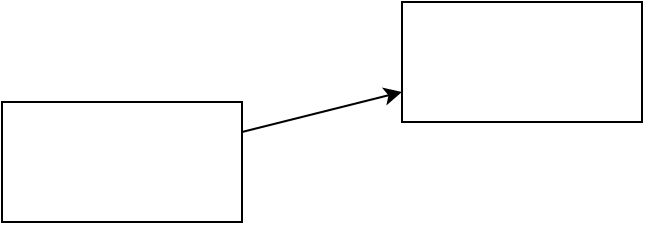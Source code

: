 <mxfile>
    <diagram id="jI0XADPY1mjhmF4fH7Mu" name="第 1 页">
        <mxGraphModel dx="2120" dy="825" grid="1" gridSize="10" guides="1" tooltips="1" connect="1" arrows="1" fold="1" page="1" pageScale="1" pageWidth="827" pageHeight="1169" math="0" shadow="0">
            <root>
                <mxCell id="0"/>
                <mxCell id="1" parent="0"/>
                <mxCell id="3" style="edgeStyle=none;html=1;" edge="1" parent="1" source="2" target="4">
                    <mxGeometry relative="1" as="geometry">
                        <mxPoint x="340" y="250" as="targetPoint"/>
                    </mxGeometry>
                </mxCell>
                <mxCell id="2" value="" style="rounded=0;whiteSpace=wrap;html=1;" vertex="1" parent="1">
                    <mxGeometry x="-440" y="410" width="120" height="60" as="geometry"/>
                </mxCell>
                <mxCell id="4" value="" style="rounded=0;whiteSpace=wrap;html=1;glass=0;shadow=0;" vertex="1" parent="1">
                    <mxGeometry x="-240" y="360" width="120" height="60" as="geometry"/>
                </mxCell>
            </root>
        </mxGraphModel>
    </diagram>
</mxfile>